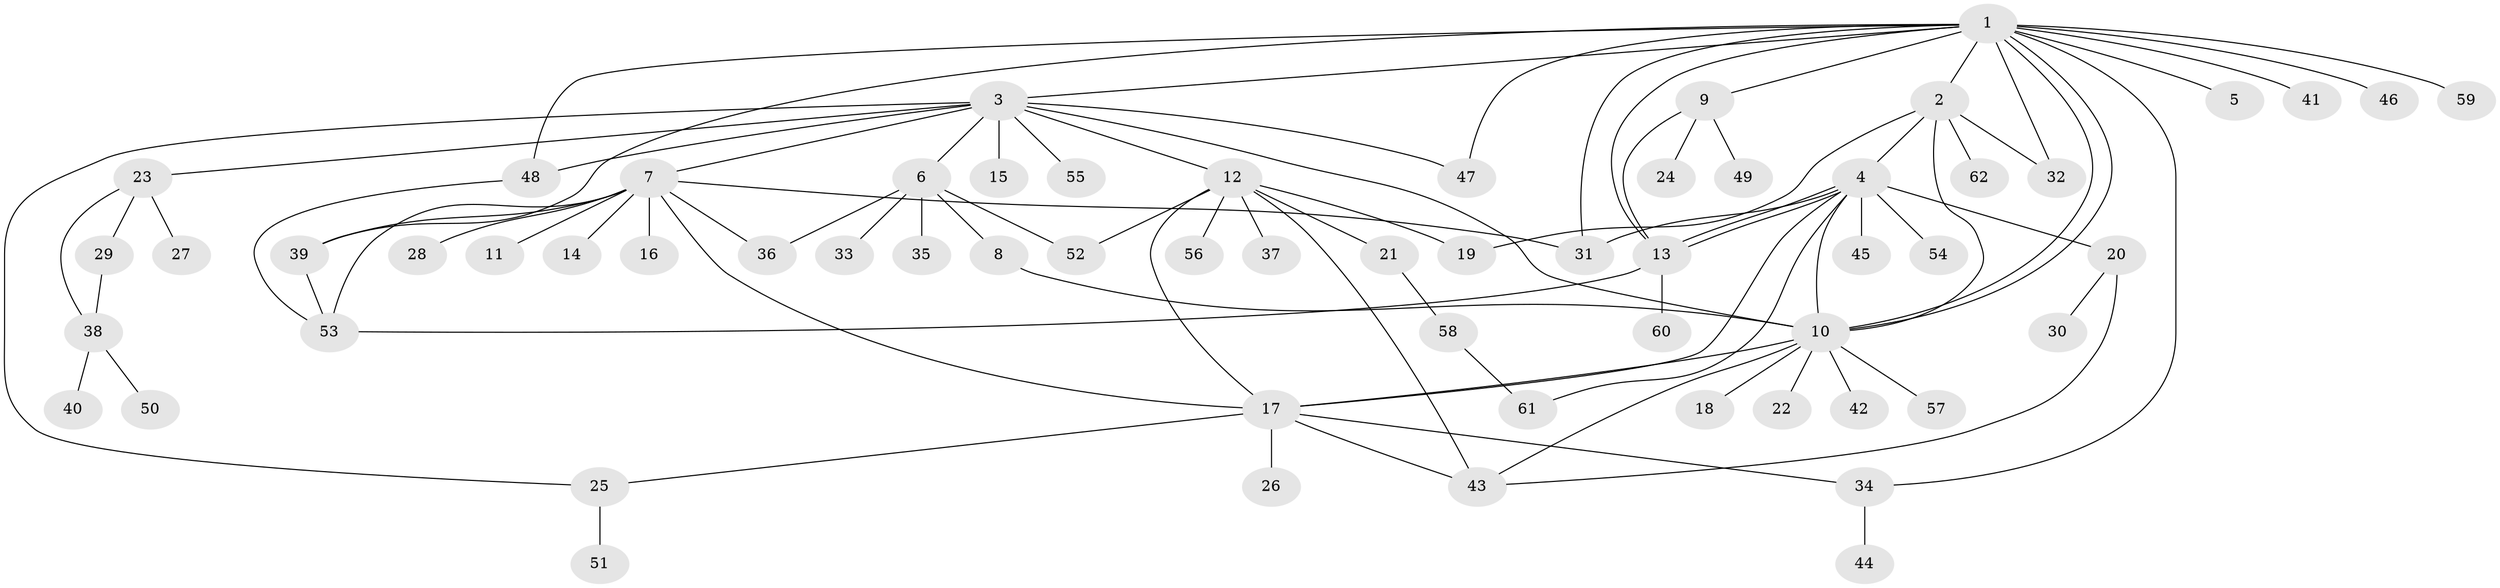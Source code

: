 // coarse degree distribution, {2: 0.2631578947368421, 8: 0.15789473684210525, 1: 0.2631578947368421, 6: 0.10526315789473684, 4: 0.05263157894736842, 7: 0.10526315789473684, 3: 0.05263157894736842}
// Generated by graph-tools (version 1.1) at 2025/36/03/04/25 23:36:55]
// undirected, 62 vertices, 91 edges
graph export_dot {
  node [color=gray90,style=filled];
  1;
  2;
  3;
  4;
  5;
  6;
  7;
  8;
  9;
  10;
  11;
  12;
  13;
  14;
  15;
  16;
  17;
  18;
  19;
  20;
  21;
  22;
  23;
  24;
  25;
  26;
  27;
  28;
  29;
  30;
  31;
  32;
  33;
  34;
  35;
  36;
  37;
  38;
  39;
  40;
  41;
  42;
  43;
  44;
  45;
  46;
  47;
  48;
  49;
  50;
  51;
  52;
  53;
  54;
  55;
  56;
  57;
  58;
  59;
  60;
  61;
  62;
  1 -- 2;
  1 -- 3;
  1 -- 5;
  1 -- 9;
  1 -- 10;
  1 -- 10;
  1 -- 13;
  1 -- 31;
  1 -- 32;
  1 -- 34;
  1 -- 39;
  1 -- 41;
  1 -- 46;
  1 -- 47;
  1 -- 48;
  1 -- 59;
  2 -- 4;
  2 -- 10;
  2 -- 19;
  2 -- 32;
  2 -- 62;
  3 -- 6;
  3 -- 7;
  3 -- 10;
  3 -- 12;
  3 -- 15;
  3 -- 23;
  3 -- 25;
  3 -- 47;
  3 -- 48;
  3 -- 55;
  4 -- 10;
  4 -- 13;
  4 -- 13;
  4 -- 17;
  4 -- 20;
  4 -- 31;
  4 -- 45;
  4 -- 54;
  4 -- 61;
  6 -- 8;
  6 -- 33;
  6 -- 35;
  6 -- 36;
  6 -- 52;
  7 -- 11;
  7 -- 14;
  7 -- 16;
  7 -- 17;
  7 -- 28;
  7 -- 31;
  7 -- 36;
  7 -- 39;
  7 -- 53;
  8 -- 10;
  9 -- 13;
  9 -- 24;
  9 -- 49;
  10 -- 17;
  10 -- 18;
  10 -- 22;
  10 -- 42;
  10 -- 43;
  10 -- 57;
  12 -- 17;
  12 -- 19;
  12 -- 21;
  12 -- 37;
  12 -- 43;
  12 -- 52;
  12 -- 56;
  13 -- 53;
  13 -- 60;
  17 -- 25;
  17 -- 26;
  17 -- 34;
  17 -- 43;
  20 -- 30;
  20 -- 43;
  21 -- 58;
  23 -- 27;
  23 -- 29;
  23 -- 38;
  25 -- 51;
  29 -- 38;
  34 -- 44;
  38 -- 40;
  38 -- 50;
  39 -- 53;
  48 -- 53;
  58 -- 61;
}
